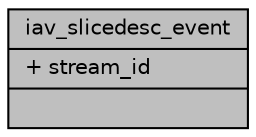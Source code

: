 digraph "iav_slicedesc_event"
{
 // INTERACTIVE_SVG=YES
 // LATEX_PDF_SIZE
  bgcolor="transparent";
  edge [fontname="Helvetica",fontsize="10",labelfontname="Helvetica",labelfontsize="10"];
  node [fontname="Helvetica",fontsize="10",shape=record];
  Node1 [label="{iav_slicedesc_event\n|+ stream_id\l|}",height=0.2,width=0.4,color="black", fillcolor="grey75", style="filled", fontcolor="black",tooltip=" "];
}
